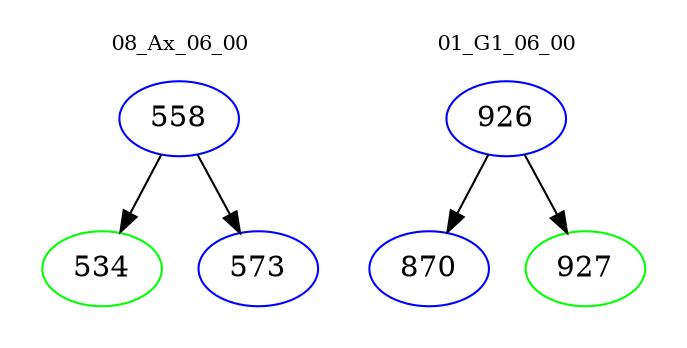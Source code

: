 digraph{
subgraph cluster_0 {
color = white
label = "08_Ax_06_00";
fontsize=10;
T0_558 [label="558", color="blue"]
T0_558 -> T0_534 [color="black"]
T0_534 [label="534", color="green"]
T0_558 -> T0_573 [color="black"]
T0_573 [label="573", color="blue"]
}
subgraph cluster_1 {
color = white
label = "01_G1_06_00";
fontsize=10;
T1_926 [label="926", color="blue"]
T1_926 -> T1_870 [color="black"]
T1_870 [label="870", color="blue"]
T1_926 -> T1_927 [color="black"]
T1_927 [label="927", color="green"]
}
}
